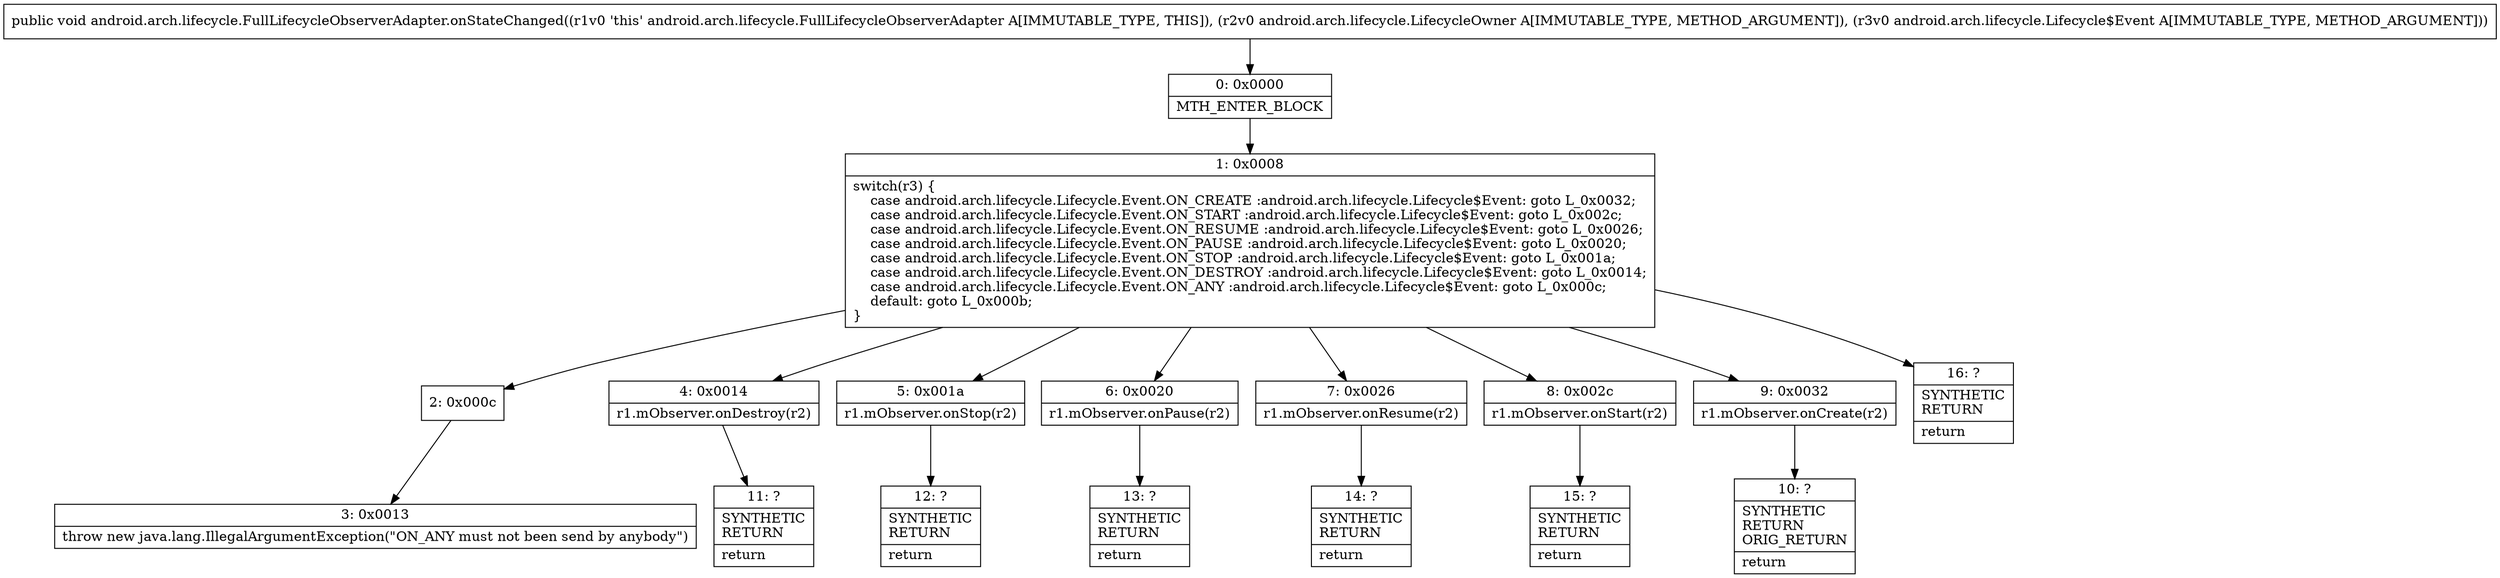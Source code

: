 digraph "CFG forandroid.arch.lifecycle.FullLifecycleObserverAdapter.onStateChanged(Landroid\/arch\/lifecycle\/LifecycleOwner;Landroid\/arch\/lifecycle\/Lifecycle$Event;)V" {
Node_0 [shape=record,label="{0\:\ 0x0000|MTH_ENTER_BLOCK\l}"];
Node_1 [shape=record,label="{1\:\ 0x0008|switch(r3) \{\l    case android.arch.lifecycle.Lifecycle.Event.ON_CREATE :android.arch.lifecycle.Lifecycle$Event: goto L_0x0032;\l    case android.arch.lifecycle.Lifecycle.Event.ON_START :android.arch.lifecycle.Lifecycle$Event: goto L_0x002c;\l    case android.arch.lifecycle.Lifecycle.Event.ON_RESUME :android.arch.lifecycle.Lifecycle$Event: goto L_0x0026;\l    case android.arch.lifecycle.Lifecycle.Event.ON_PAUSE :android.arch.lifecycle.Lifecycle$Event: goto L_0x0020;\l    case android.arch.lifecycle.Lifecycle.Event.ON_STOP :android.arch.lifecycle.Lifecycle$Event: goto L_0x001a;\l    case android.arch.lifecycle.Lifecycle.Event.ON_DESTROY :android.arch.lifecycle.Lifecycle$Event: goto L_0x0014;\l    case android.arch.lifecycle.Lifecycle.Event.ON_ANY :android.arch.lifecycle.Lifecycle$Event: goto L_0x000c;\l    default: goto L_0x000b;\l\}\l}"];
Node_2 [shape=record,label="{2\:\ 0x000c}"];
Node_3 [shape=record,label="{3\:\ 0x0013|throw new java.lang.IllegalArgumentException(\"ON_ANY must not been send by anybody\")\l}"];
Node_4 [shape=record,label="{4\:\ 0x0014|r1.mObserver.onDestroy(r2)\l}"];
Node_5 [shape=record,label="{5\:\ 0x001a|r1.mObserver.onStop(r2)\l}"];
Node_6 [shape=record,label="{6\:\ 0x0020|r1.mObserver.onPause(r2)\l}"];
Node_7 [shape=record,label="{7\:\ 0x0026|r1.mObserver.onResume(r2)\l}"];
Node_8 [shape=record,label="{8\:\ 0x002c|r1.mObserver.onStart(r2)\l}"];
Node_9 [shape=record,label="{9\:\ 0x0032|r1.mObserver.onCreate(r2)\l}"];
Node_10 [shape=record,label="{10\:\ ?|SYNTHETIC\lRETURN\lORIG_RETURN\l|return\l}"];
Node_11 [shape=record,label="{11\:\ ?|SYNTHETIC\lRETURN\l|return\l}"];
Node_12 [shape=record,label="{12\:\ ?|SYNTHETIC\lRETURN\l|return\l}"];
Node_13 [shape=record,label="{13\:\ ?|SYNTHETIC\lRETURN\l|return\l}"];
Node_14 [shape=record,label="{14\:\ ?|SYNTHETIC\lRETURN\l|return\l}"];
Node_15 [shape=record,label="{15\:\ ?|SYNTHETIC\lRETURN\l|return\l}"];
Node_16 [shape=record,label="{16\:\ ?|SYNTHETIC\lRETURN\l|return\l}"];
MethodNode[shape=record,label="{public void android.arch.lifecycle.FullLifecycleObserverAdapter.onStateChanged((r1v0 'this' android.arch.lifecycle.FullLifecycleObserverAdapter A[IMMUTABLE_TYPE, THIS]), (r2v0 android.arch.lifecycle.LifecycleOwner A[IMMUTABLE_TYPE, METHOD_ARGUMENT]), (r3v0 android.arch.lifecycle.Lifecycle$Event A[IMMUTABLE_TYPE, METHOD_ARGUMENT])) }"];
MethodNode -> Node_0;
Node_0 -> Node_1;
Node_1 -> Node_2;
Node_1 -> Node_4;
Node_1 -> Node_5;
Node_1 -> Node_6;
Node_1 -> Node_7;
Node_1 -> Node_8;
Node_1 -> Node_9;
Node_1 -> Node_16;
Node_2 -> Node_3;
Node_4 -> Node_11;
Node_5 -> Node_12;
Node_6 -> Node_13;
Node_7 -> Node_14;
Node_8 -> Node_15;
Node_9 -> Node_10;
}

